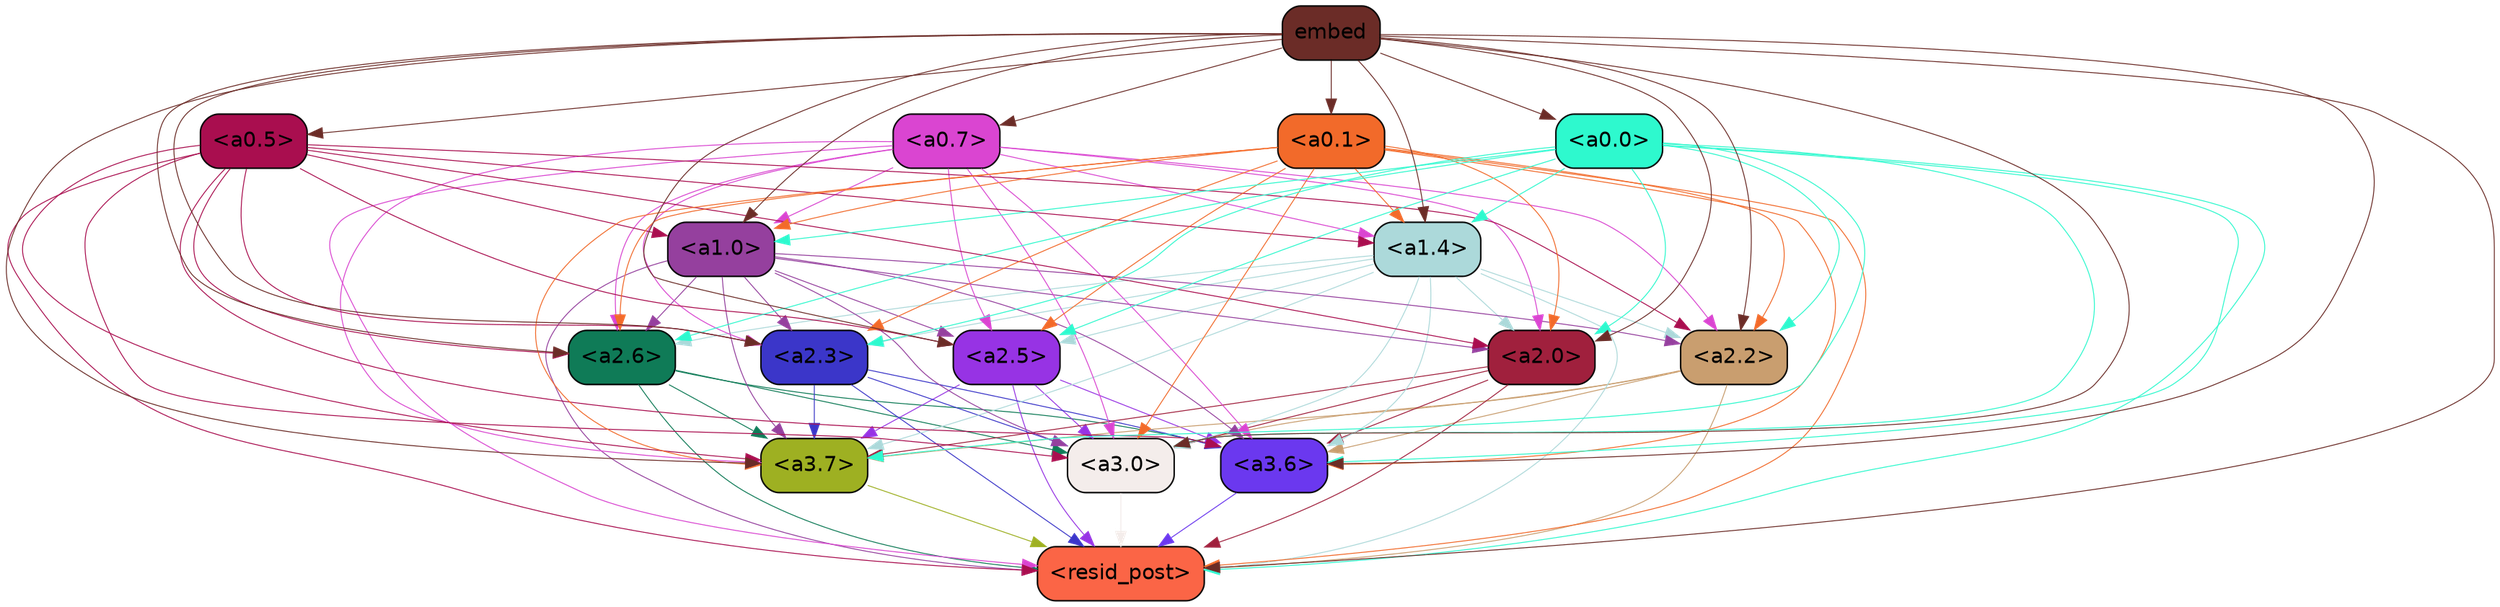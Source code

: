 strict digraph "" {
	graph [bgcolor=transparent,
		layout=dot,
		overlap=false,
		splines=true
	];
	"<a3.7>"	[color=black,
		fillcolor="#9eb022",
		fontname=Helvetica,
		shape=box,
		style="filled, rounded"];
	"<resid_post>"	[color=black,
		fillcolor="#fb6546",
		fontname=Helvetica,
		shape=box,
		style="filled, rounded"];
	"<a3.7>" -> "<resid_post>"	[color="#9eb022",
		penwidth=0.6];
	"<a3.6>"	[color=black,
		fillcolor="#6b38ef",
		fontname=Helvetica,
		shape=box,
		style="filled, rounded"];
	"<a3.6>" -> "<resid_post>"	[color="#6b38ef",
		penwidth=0.6];
	"<a3.0>"	[color=black,
		fillcolor="#f4edeb",
		fontname=Helvetica,
		shape=box,
		style="filled, rounded"];
	"<a3.0>" -> "<resid_post>"	[color="#f4edeb",
		penwidth=0.6];
	"<a2.6>"	[color=black,
		fillcolor="#0f7b57",
		fontname=Helvetica,
		shape=box,
		style="filled, rounded"];
	"<a2.6>" -> "<a3.7>"	[color="#0f7b57",
		penwidth=0.6];
	"<a2.6>" -> "<resid_post>"	[color="#0f7b57",
		penwidth=0.6];
	"<a2.6>" -> "<a3.6>"	[color="#0f7b57",
		penwidth=0.6];
	"<a2.6>" -> "<a3.0>"	[color="#0f7b57",
		penwidth=0.6];
	"<a2.5>"	[color=black,
		fillcolor="#9733e4",
		fontname=Helvetica,
		shape=box,
		style="filled, rounded"];
	"<a2.5>" -> "<a3.7>"	[color="#9733e4",
		penwidth=0.6];
	"<a2.5>" -> "<resid_post>"	[color="#9733e4",
		penwidth=0.6];
	"<a2.5>" -> "<a3.6>"	[color="#9733e4",
		penwidth=0.6];
	"<a2.5>" -> "<a3.0>"	[color="#9733e4",
		penwidth=0.6];
	"<a2.3>"	[color=black,
		fillcolor="#3b36c9",
		fontname=Helvetica,
		shape=box,
		style="filled, rounded"];
	"<a2.3>" -> "<a3.7>"	[color="#3b36c9",
		penwidth=0.6];
	"<a2.3>" -> "<resid_post>"	[color="#3b36c9",
		penwidth=0.6];
	"<a2.3>" -> "<a3.6>"	[color="#3b36c9",
		penwidth=0.6];
	"<a2.3>" -> "<a3.0>"	[color="#3b36c9",
		penwidth=0.6];
	"<a2.2>"	[color=black,
		fillcolor="#c99e6f",
		fontname=Helvetica,
		shape=box,
		style="filled, rounded"];
	"<a2.2>" -> "<a3.7>"	[color="#c99e6f",
		penwidth=0.6];
	"<a2.2>" -> "<resid_post>"	[color="#c99e6f",
		penwidth=0.6];
	"<a2.2>" -> "<a3.6>"	[color="#c99e6f",
		penwidth=0.6];
	"<a2.2>" -> "<a3.0>"	[color="#c99e6f",
		penwidth=0.6];
	"<a2.0>"	[color=black,
		fillcolor="#a0203d",
		fontname=Helvetica,
		shape=box,
		style="filled, rounded"];
	"<a2.0>" -> "<a3.7>"	[color="#a0203d",
		penwidth=0.6];
	"<a2.0>" -> "<resid_post>"	[color="#a0203d",
		penwidth=0.6];
	"<a2.0>" -> "<a3.6>"	[color="#a0203d",
		penwidth=0.6];
	"<a2.0>" -> "<a3.0>"	[color="#a0203d",
		penwidth=0.6];
	"<a1.4>"	[color=black,
		fillcolor="#acd9da",
		fontname=Helvetica,
		shape=box,
		style="filled, rounded"];
	"<a1.4>" -> "<a3.7>"	[color="#acd9da",
		penwidth=0.6];
	"<a1.4>" -> "<resid_post>"	[color="#acd9da",
		penwidth=0.6];
	"<a1.4>" -> "<a3.6>"	[color="#acd9da",
		penwidth=0.6];
	"<a1.4>" -> "<a3.0>"	[color="#acd9da",
		penwidth=0.6];
	"<a1.4>" -> "<a2.6>"	[color="#acd9da",
		penwidth=0.6];
	"<a1.4>" -> "<a2.5>"	[color="#acd9da",
		penwidth=0.6];
	"<a1.4>" -> "<a2.3>"	[color="#acd9da",
		penwidth=0.6];
	"<a1.4>" -> "<a2.2>"	[color="#acd9da",
		penwidth=0.6];
	"<a1.4>" -> "<a2.0>"	[color="#acd9da",
		penwidth=0.6];
	"<a1.0>"	[color=black,
		fillcolor="#95409e",
		fontname=Helvetica,
		shape=box,
		style="filled, rounded"];
	"<a1.0>" -> "<a3.7>"	[color="#95409e",
		penwidth=0.6];
	"<a1.0>" -> "<resid_post>"	[color="#95409e",
		penwidth=0.6];
	"<a1.0>" -> "<a3.6>"	[color="#95409e",
		penwidth=0.6];
	"<a1.0>" -> "<a3.0>"	[color="#95409e",
		penwidth=0.6];
	"<a1.0>" -> "<a2.6>"	[color="#95409e",
		penwidth=0.6];
	"<a1.0>" -> "<a2.5>"	[color="#95409e",
		penwidth=0.6];
	"<a1.0>" -> "<a2.3>"	[color="#95409e",
		penwidth=0.6];
	"<a1.0>" -> "<a2.2>"	[color="#95409e",
		penwidth=0.6];
	"<a1.0>" -> "<a2.0>"	[color="#95409e",
		penwidth=0.6];
	"<a0.7>"	[color=black,
		fillcolor="#da45d1",
		fontname=Helvetica,
		shape=box,
		style="filled, rounded"];
	"<a0.7>" -> "<a3.7>"	[color="#da45d1",
		penwidth=0.6];
	"<a0.7>" -> "<resid_post>"	[color="#da45d1",
		penwidth=0.6];
	"<a0.7>" -> "<a3.6>"	[color="#da45d1",
		penwidth=0.6];
	"<a0.7>" -> "<a3.0>"	[color="#da45d1",
		penwidth=0.6];
	"<a0.7>" -> "<a2.6>"	[color="#da45d1",
		penwidth=0.6];
	"<a0.7>" -> "<a2.5>"	[color="#da45d1",
		penwidth=0.6];
	"<a0.7>" -> "<a2.3>"	[color="#da45d1",
		penwidth=0.6];
	"<a0.7>" -> "<a2.2>"	[color="#da45d1",
		penwidth=0.6];
	"<a0.7>" -> "<a2.0>"	[color="#da45d1",
		penwidth=0.6];
	"<a0.7>" -> "<a1.4>"	[color="#da45d1",
		penwidth=0.6];
	"<a0.7>" -> "<a1.0>"	[color="#da45d1",
		penwidth=0.6];
	"<a0.5>"	[color=black,
		fillcolor="#a90e4f",
		fontname=Helvetica,
		shape=box,
		style="filled, rounded"];
	"<a0.5>" -> "<a3.7>"	[color="#a90e4f",
		penwidth=0.6];
	"<a0.5>" -> "<resid_post>"	[color="#a90e4f",
		penwidth=0.6];
	"<a0.5>" -> "<a3.6>"	[color="#a90e4f",
		penwidth=0.6];
	"<a0.5>" -> "<a3.0>"	[color="#a90e4f",
		penwidth=0.6];
	"<a0.5>" -> "<a2.6>"	[color="#a90e4f",
		penwidth=0.6];
	"<a0.5>" -> "<a2.5>"	[color="#a90e4f",
		penwidth=0.6];
	"<a0.5>" -> "<a2.3>"	[color="#a90e4f",
		penwidth=0.6];
	"<a0.5>" -> "<a2.2>"	[color="#a90e4f",
		penwidth=0.6];
	"<a0.5>" -> "<a2.0>"	[color="#a90e4f",
		penwidth=0.6];
	"<a0.5>" -> "<a1.4>"	[color="#a90e4f",
		penwidth=0.6];
	"<a0.5>" -> "<a1.0>"	[color="#a90e4f",
		penwidth=0.6];
	"<a0.1>"	[color=black,
		fillcolor="#f26a2a",
		fontname=Helvetica,
		shape=box,
		style="filled, rounded"];
	"<a0.1>" -> "<a3.7>"	[color="#f26a2a",
		penwidth=0.6];
	"<a0.1>" -> "<resid_post>"	[color="#f26a2a",
		penwidth=0.6];
	"<a0.1>" -> "<a3.6>"	[color="#f26a2a",
		penwidth=0.6];
	"<a0.1>" -> "<a3.0>"	[color="#f26a2a",
		penwidth=0.6];
	"<a0.1>" -> "<a2.6>"	[color="#f26a2a",
		penwidth=0.6];
	"<a0.1>" -> "<a2.5>"	[color="#f26a2a",
		penwidth=0.6];
	"<a0.1>" -> "<a2.3>"	[color="#f26a2a",
		penwidth=0.6];
	"<a0.1>" -> "<a2.2>"	[color="#f26a2a",
		penwidth=0.6];
	"<a0.1>" -> "<a2.0>"	[color="#f26a2a",
		penwidth=0.6];
	"<a0.1>" -> "<a1.4>"	[color="#f26a2a",
		penwidth=0.6];
	"<a0.1>" -> "<a1.0>"	[color="#f26a2a",
		penwidth=0.6];
	"<a0.0>"	[color=black,
		fillcolor="#2ef9ce",
		fontname=Helvetica,
		shape=box,
		style="filled, rounded"];
	"<a0.0>" -> "<a3.7>"	[color="#2ef9ce",
		penwidth=0.6];
	"<a0.0>" -> "<resid_post>"	[color="#2ef9ce",
		penwidth=0.6];
	"<a0.0>" -> "<a3.6>"	[color="#2ef9ce",
		penwidth=0.6];
	"<a0.0>" -> "<a3.0>"	[color="#2ef9ce",
		penwidth=0.6];
	"<a0.0>" -> "<a2.6>"	[color="#2ef9ce",
		penwidth=0.6];
	"<a0.0>" -> "<a2.5>"	[color="#2ef9ce",
		penwidth=0.6];
	"<a0.0>" -> "<a2.3>"	[color="#2ef9ce",
		penwidth=0.6];
	"<a0.0>" -> "<a2.2>"	[color="#2ef9ce",
		penwidth=0.6];
	"<a0.0>" -> "<a2.0>"	[color="#2ef9ce",
		penwidth=0.6];
	"<a0.0>" -> "<a1.4>"	[color="#2ef9ce",
		penwidth=0.6];
	"<a0.0>" -> "<a1.0>"	[color="#2ef9ce",
		penwidth=0.6];
	embed	[color=black,
		fillcolor="#6b2c27",
		fontname=Helvetica,
		shape=box,
		style="filled, rounded"];
	embed -> "<a3.7>"	[color="#6b2c27",
		penwidth=0.6];
	embed -> "<resid_post>"	[color="#6b2c27",
		penwidth=0.6];
	embed -> "<a3.6>"	[color="#6b2c27",
		penwidth=0.6];
	embed -> "<a3.0>"	[color="#6b2c27",
		penwidth=0.6];
	embed -> "<a2.6>"	[color="#6b2c27",
		penwidth=0.6];
	embed -> "<a2.5>"	[color="#6b2c27",
		penwidth=0.6];
	embed -> "<a2.3>"	[color="#6b2c27",
		penwidth=0.6];
	embed -> "<a2.2>"	[color="#6b2c27",
		penwidth=0.6];
	embed -> "<a2.0>"	[color="#6b2c27",
		penwidth=0.6];
	embed -> "<a1.4>"	[color="#6b2c27",
		penwidth=0.6];
	embed -> "<a1.0>"	[color="#6b2c27",
		penwidth=0.6];
	embed -> "<a0.7>"	[color="#6b2c27",
		penwidth=0.6];
	embed -> "<a0.5>"	[color="#6b2c27",
		penwidth=0.6];
	embed -> "<a0.1>"	[color="#6b2c27",
		penwidth=0.6];
	embed -> "<a0.0>"	[color="#6b2c27",
		penwidth=0.6];
}
